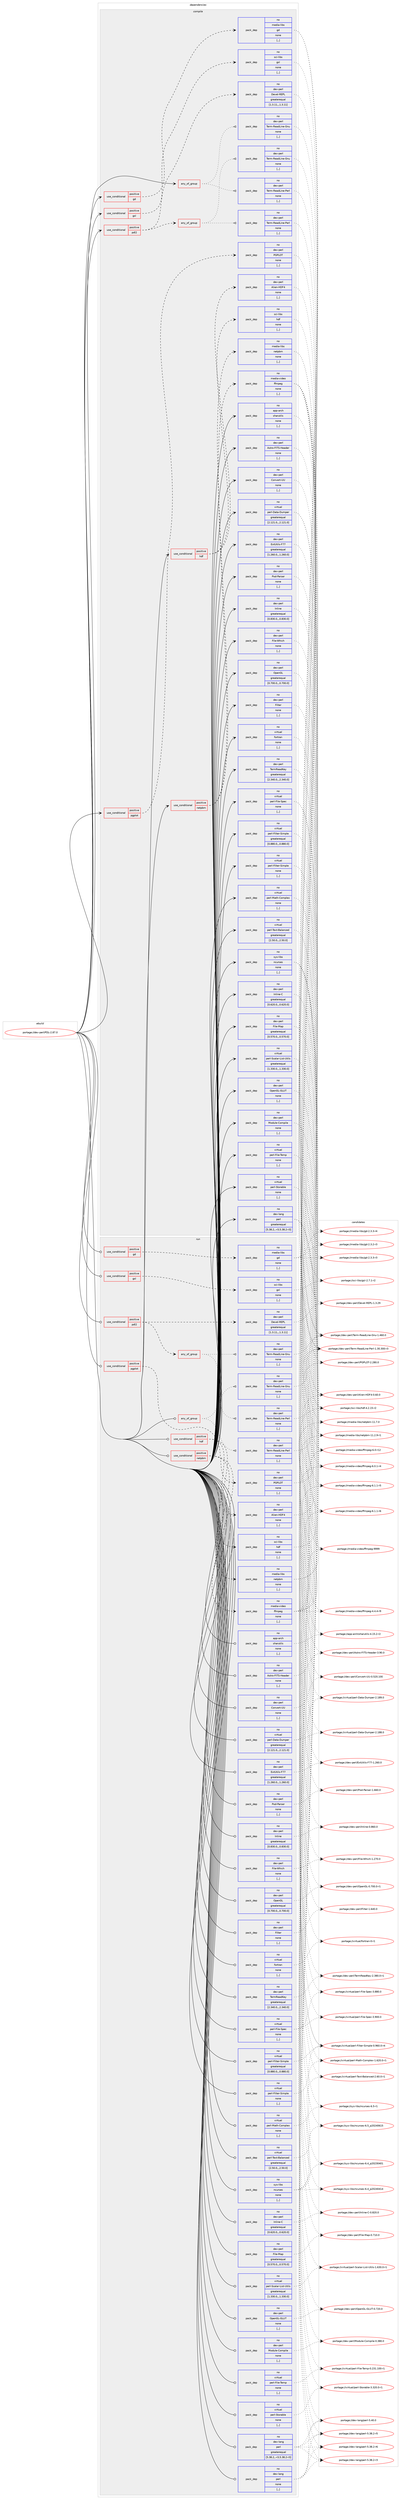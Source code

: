 digraph prolog {

# *************
# Graph options
# *************

newrank=true;
concentrate=true;
compound=true;
graph [rankdir=LR,fontname=Helvetica,fontsize=10,ranksep=1.5];#, ranksep=2.5, nodesep=0.2];
edge  [arrowhead=vee];
node  [fontname=Helvetica,fontsize=10];

# **********
# The ebuild
# **********

subgraph cluster_leftcol {
color=gray;
rank=same;
label=<<i>ebuild</i>>;
id [label="portage://dev-perl/PDL-2.87.0", color=red, width=4, href="../dev-perl/PDL-2.87.0.svg"];
}

# ****************
# The dependencies
# ****************

subgraph cluster_midcol {
color=gray;
label=<<i>dependencies</i>>;
subgraph cluster_compile {
fillcolor="#eeeeee";
style=filled;
label=<<i>compile</i>>;
subgraph any1041 {
dependency131375 [label=<<TABLE BORDER="0" CELLBORDER="1" CELLSPACING="0" CELLPADDING="4"><TR><TD CELLPADDING="10">any_of_group</TD></TR></TABLE>>, shape=none, color=red];subgraph pack101116 {
dependency131376 [label=<<TABLE BORDER="0" CELLBORDER="1" CELLSPACING="0" CELLPADDING="4" WIDTH="220"><TR><TD ROWSPAN="6" CELLPADDING="30">pack_dep</TD></TR><TR><TD WIDTH="110">no</TD></TR><TR><TD>dev-perl</TD></TR><TR><TD>Term-ReadLine-Perl</TD></TR><TR><TD>none</TD></TR><TR><TD>[,,]</TD></TR></TABLE>>, shape=none, color=blue];
}
dependency131375:e -> dependency131376:w [weight=20,style="dotted",arrowhead="oinv"];
subgraph pack101117 {
dependency131377 [label=<<TABLE BORDER="0" CELLBORDER="1" CELLSPACING="0" CELLPADDING="4" WIDTH="220"><TR><TD ROWSPAN="6" CELLPADDING="30">pack_dep</TD></TR><TR><TD WIDTH="110">no</TD></TR><TR><TD>dev-perl</TD></TR><TR><TD>Term-ReadLine-Gnu</TD></TR><TR><TD>none</TD></TR><TR><TD>[,,]</TD></TR></TABLE>>, shape=none, color=blue];
}
dependency131375:e -> dependency131377:w [weight=20,style="dotted",arrowhead="oinv"];
}
id:e -> dependency131375:w [weight=20,style="solid",arrowhead="vee"];
subgraph cond29078 {
dependency131378 [label=<<TABLE BORDER="0" CELLBORDER="1" CELLSPACING="0" CELLPADDING="4"><TR><TD ROWSPAN="3" CELLPADDING="10">use_conditional</TD></TR><TR><TD>positive</TD></TR><TR><TD>gd</TD></TR></TABLE>>, shape=none, color=red];
subgraph pack101118 {
dependency131379 [label=<<TABLE BORDER="0" CELLBORDER="1" CELLSPACING="0" CELLPADDING="4" WIDTH="220"><TR><TD ROWSPAN="6" CELLPADDING="30">pack_dep</TD></TR><TR><TD WIDTH="110">no</TD></TR><TR><TD>media-libs</TD></TR><TR><TD>gd</TD></TR><TR><TD>none</TD></TR><TR><TD>[,,]</TD></TR></TABLE>>, shape=none, color=blue];
}
dependency131378:e -> dependency131379:w [weight=20,style="dashed",arrowhead="vee"];
}
id:e -> dependency131378:w [weight=20,style="solid",arrowhead="vee"];
subgraph cond29079 {
dependency131380 [label=<<TABLE BORDER="0" CELLBORDER="1" CELLSPACING="0" CELLPADDING="4"><TR><TD ROWSPAN="3" CELLPADDING="10">use_conditional</TD></TR><TR><TD>positive</TD></TR><TR><TD>gsl</TD></TR></TABLE>>, shape=none, color=red];
subgraph pack101119 {
dependency131381 [label=<<TABLE BORDER="0" CELLBORDER="1" CELLSPACING="0" CELLPADDING="4" WIDTH="220"><TR><TD ROWSPAN="6" CELLPADDING="30">pack_dep</TD></TR><TR><TD WIDTH="110">no</TD></TR><TR><TD>sci-libs</TD></TR><TR><TD>gsl</TD></TR><TR><TD>none</TD></TR><TR><TD>[,,]</TD></TR></TABLE>>, shape=none, color=blue];
}
dependency131380:e -> dependency131381:w [weight=20,style="dashed",arrowhead="vee"];
}
id:e -> dependency131380:w [weight=20,style="solid",arrowhead="vee"];
subgraph cond29080 {
dependency131382 [label=<<TABLE BORDER="0" CELLBORDER="1" CELLSPACING="0" CELLPADDING="4"><TR><TD ROWSPAN="3" CELLPADDING="10">use_conditional</TD></TR><TR><TD>positive</TD></TR><TR><TD>hdf</TD></TR></TABLE>>, shape=none, color=red];
subgraph pack101120 {
dependency131383 [label=<<TABLE BORDER="0" CELLBORDER="1" CELLSPACING="0" CELLPADDING="4" WIDTH="220"><TR><TD ROWSPAN="6" CELLPADDING="30">pack_dep</TD></TR><TR><TD WIDTH="110">no</TD></TR><TR><TD>sci-libs</TD></TR><TR><TD>hdf</TD></TR><TR><TD>none</TD></TR><TR><TD>[,,]</TD></TR></TABLE>>, shape=none, color=blue];
}
dependency131382:e -> dependency131383:w [weight=20,style="dashed",arrowhead="vee"];
subgraph pack101121 {
dependency131384 [label=<<TABLE BORDER="0" CELLBORDER="1" CELLSPACING="0" CELLPADDING="4" WIDTH="220"><TR><TD ROWSPAN="6" CELLPADDING="30">pack_dep</TD></TR><TR><TD WIDTH="110">no</TD></TR><TR><TD>dev-perl</TD></TR><TR><TD>Alien-HDF4</TD></TR><TR><TD>none</TD></TR><TR><TD>[,,]</TD></TR></TABLE>>, shape=none, color=blue];
}
dependency131382:e -> dependency131384:w [weight=20,style="dashed",arrowhead="vee"];
}
id:e -> dependency131382:w [weight=20,style="solid",arrowhead="vee"];
subgraph cond29081 {
dependency131385 [label=<<TABLE BORDER="0" CELLBORDER="1" CELLSPACING="0" CELLPADDING="4"><TR><TD ROWSPAN="3" CELLPADDING="10">use_conditional</TD></TR><TR><TD>positive</TD></TR><TR><TD>netpbm</TD></TR></TABLE>>, shape=none, color=red];
subgraph pack101122 {
dependency131386 [label=<<TABLE BORDER="0" CELLBORDER="1" CELLSPACING="0" CELLPADDING="4" WIDTH="220"><TR><TD ROWSPAN="6" CELLPADDING="30">pack_dep</TD></TR><TR><TD WIDTH="110">no</TD></TR><TR><TD>media-libs</TD></TR><TR><TD>netpbm</TD></TR><TR><TD>none</TD></TR><TR><TD>[,,]</TD></TR></TABLE>>, shape=none, color=blue];
}
dependency131385:e -> dependency131386:w [weight=20,style="dashed",arrowhead="vee"];
subgraph pack101123 {
dependency131387 [label=<<TABLE BORDER="0" CELLBORDER="1" CELLSPACING="0" CELLPADDING="4" WIDTH="220"><TR><TD ROWSPAN="6" CELLPADDING="30">pack_dep</TD></TR><TR><TD WIDTH="110">no</TD></TR><TR><TD>media-video</TD></TR><TR><TD>ffmpeg</TD></TR><TR><TD>none</TD></TR><TR><TD>[,,]</TD></TR></TABLE>>, shape=none, color=blue];
}
dependency131385:e -> dependency131387:w [weight=20,style="dashed",arrowhead="vee"];
}
id:e -> dependency131385:w [weight=20,style="solid",arrowhead="vee"];
subgraph cond29082 {
dependency131388 [label=<<TABLE BORDER="0" CELLBORDER="1" CELLSPACING="0" CELLPADDING="4"><TR><TD ROWSPAN="3" CELLPADDING="10">use_conditional</TD></TR><TR><TD>positive</TD></TR><TR><TD>pdl2</TD></TR></TABLE>>, shape=none, color=red];
subgraph pack101124 {
dependency131389 [label=<<TABLE BORDER="0" CELLBORDER="1" CELLSPACING="0" CELLPADDING="4" WIDTH="220"><TR><TD ROWSPAN="6" CELLPADDING="30">pack_dep</TD></TR><TR><TD WIDTH="110">no</TD></TR><TR><TD>dev-perl</TD></TR><TR><TD>Devel-REPL</TD></TR><TR><TD>greaterequal</TD></TR><TR><TD>[1.3.11,,,1.3.11]</TD></TR></TABLE>>, shape=none, color=blue];
}
dependency131388:e -> dependency131389:w [weight=20,style="dashed",arrowhead="vee"];
subgraph any1042 {
dependency131390 [label=<<TABLE BORDER="0" CELLBORDER="1" CELLSPACING="0" CELLPADDING="4"><TR><TD CELLPADDING="10">any_of_group</TD></TR></TABLE>>, shape=none, color=red];subgraph pack101125 {
dependency131391 [label=<<TABLE BORDER="0" CELLBORDER="1" CELLSPACING="0" CELLPADDING="4" WIDTH="220"><TR><TD ROWSPAN="6" CELLPADDING="30">pack_dep</TD></TR><TR><TD WIDTH="110">no</TD></TR><TR><TD>dev-perl</TD></TR><TR><TD>Term-ReadLine-Perl</TD></TR><TR><TD>none</TD></TR><TR><TD>[,,]</TD></TR></TABLE>>, shape=none, color=blue];
}
dependency131390:e -> dependency131391:w [weight=20,style="dotted",arrowhead="oinv"];
subgraph pack101126 {
dependency131392 [label=<<TABLE BORDER="0" CELLBORDER="1" CELLSPACING="0" CELLPADDING="4" WIDTH="220"><TR><TD ROWSPAN="6" CELLPADDING="30">pack_dep</TD></TR><TR><TD WIDTH="110">no</TD></TR><TR><TD>dev-perl</TD></TR><TR><TD>Term-ReadLine-Gnu</TD></TR><TR><TD>none</TD></TR><TR><TD>[,,]</TD></TR></TABLE>>, shape=none, color=blue];
}
dependency131390:e -> dependency131392:w [weight=20,style="dotted",arrowhead="oinv"];
}
dependency131388:e -> dependency131390:w [weight=20,style="dashed",arrowhead="vee"];
}
id:e -> dependency131388:w [weight=20,style="solid",arrowhead="vee"];
subgraph cond29083 {
dependency131393 [label=<<TABLE BORDER="0" CELLBORDER="1" CELLSPACING="0" CELLPADDING="4"><TR><TD ROWSPAN="3" CELLPADDING="10">use_conditional</TD></TR><TR><TD>positive</TD></TR><TR><TD>pgplot</TD></TR></TABLE>>, shape=none, color=red];
subgraph pack101127 {
dependency131394 [label=<<TABLE BORDER="0" CELLBORDER="1" CELLSPACING="0" CELLPADDING="4" WIDTH="220"><TR><TD ROWSPAN="6" CELLPADDING="30">pack_dep</TD></TR><TR><TD WIDTH="110">no</TD></TR><TR><TD>dev-perl</TD></TR><TR><TD>PGPLOT</TD></TR><TR><TD>none</TD></TR><TR><TD>[,,]</TD></TR></TABLE>>, shape=none, color=blue];
}
dependency131393:e -> dependency131394:w [weight=20,style="dashed",arrowhead="vee"];
}
id:e -> dependency131393:w [weight=20,style="solid",arrowhead="vee"];
subgraph pack101128 {
dependency131395 [label=<<TABLE BORDER="0" CELLBORDER="1" CELLSPACING="0" CELLPADDING="4" WIDTH="220"><TR><TD ROWSPAN="6" CELLPADDING="30">pack_dep</TD></TR><TR><TD WIDTH="110">no</TD></TR><TR><TD>app-arch</TD></TR><TR><TD>sharutils</TD></TR><TR><TD>none</TD></TR><TR><TD>[,,]</TD></TR></TABLE>>, shape=none, color=blue];
}
id:e -> dependency131395:w [weight=20,style="solid",arrowhead="vee"];
subgraph pack101129 {
dependency131396 [label=<<TABLE BORDER="0" CELLBORDER="1" CELLSPACING="0" CELLPADDING="4" WIDTH="220"><TR><TD ROWSPAN="6" CELLPADDING="30">pack_dep</TD></TR><TR><TD WIDTH="110">no</TD></TR><TR><TD>dev-lang</TD></TR><TR><TD>perl</TD></TR><TR><TD>greaterequal</TD></TR><TR><TD>[5.38.2,,-r3,5.38.2-r3]</TD></TR></TABLE>>, shape=none, color=blue];
}
id:e -> dependency131396:w [weight=20,style="solid",arrowhead="vee"];
subgraph pack101130 {
dependency131397 [label=<<TABLE BORDER="0" CELLBORDER="1" CELLSPACING="0" CELLPADDING="4" WIDTH="220"><TR><TD ROWSPAN="6" CELLPADDING="30">pack_dep</TD></TR><TR><TD WIDTH="110">no</TD></TR><TR><TD>dev-perl</TD></TR><TR><TD>Astro-FITS-Header</TD></TR><TR><TD>none</TD></TR><TR><TD>[,,]</TD></TR></TABLE>>, shape=none, color=blue];
}
id:e -> dependency131397:w [weight=20,style="solid",arrowhead="vee"];
subgraph pack101131 {
dependency131398 [label=<<TABLE BORDER="0" CELLBORDER="1" CELLSPACING="0" CELLPADDING="4" WIDTH="220"><TR><TD ROWSPAN="6" CELLPADDING="30">pack_dep</TD></TR><TR><TD WIDTH="110">no</TD></TR><TR><TD>dev-perl</TD></TR><TR><TD>Convert-UU</TD></TR><TR><TD>none</TD></TR><TR><TD>[,,]</TD></TR></TABLE>>, shape=none, color=blue];
}
id:e -> dependency131398:w [weight=20,style="solid",arrowhead="vee"];
subgraph pack101132 {
dependency131399 [label=<<TABLE BORDER="0" CELLBORDER="1" CELLSPACING="0" CELLPADDING="4" WIDTH="220"><TR><TD ROWSPAN="6" CELLPADDING="30">pack_dep</TD></TR><TR><TD WIDTH="110">no</TD></TR><TR><TD>dev-perl</TD></TR><TR><TD>ExtUtils-F77</TD></TR><TR><TD>greaterequal</TD></TR><TR><TD>[1.260.0,,,1.260.0]</TD></TR></TABLE>>, shape=none, color=blue];
}
id:e -> dependency131399:w [weight=20,style="solid",arrowhead="vee"];
subgraph pack101133 {
dependency131400 [label=<<TABLE BORDER="0" CELLBORDER="1" CELLSPACING="0" CELLPADDING="4" WIDTH="220"><TR><TD ROWSPAN="6" CELLPADDING="30">pack_dep</TD></TR><TR><TD WIDTH="110">no</TD></TR><TR><TD>dev-perl</TD></TR><TR><TD>File-Map</TD></TR><TR><TD>greaterequal</TD></TR><TR><TD>[0.570.0,,,0.570.0]</TD></TR></TABLE>>, shape=none, color=blue];
}
id:e -> dependency131400:w [weight=20,style="solid",arrowhead="vee"];
subgraph pack101134 {
dependency131401 [label=<<TABLE BORDER="0" CELLBORDER="1" CELLSPACING="0" CELLPADDING="4" WIDTH="220"><TR><TD ROWSPAN="6" CELLPADDING="30">pack_dep</TD></TR><TR><TD WIDTH="110">no</TD></TR><TR><TD>dev-perl</TD></TR><TR><TD>File-Which</TD></TR><TR><TD>none</TD></TR><TR><TD>[,,]</TD></TR></TABLE>>, shape=none, color=blue];
}
id:e -> dependency131401:w [weight=20,style="solid",arrowhead="vee"];
subgraph pack101135 {
dependency131402 [label=<<TABLE BORDER="0" CELLBORDER="1" CELLSPACING="0" CELLPADDING="4" WIDTH="220"><TR><TD ROWSPAN="6" CELLPADDING="30">pack_dep</TD></TR><TR><TD WIDTH="110">no</TD></TR><TR><TD>dev-perl</TD></TR><TR><TD>Filter</TD></TR><TR><TD>none</TD></TR><TR><TD>[,,]</TD></TR></TABLE>>, shape=none, color=blue];
}
id:e -> dependency131402:w [weight=20,style="solid",arrowhead="vee"];
subgraph pack101136 {
dependency131403 [label=<<TABLE BORDER="0" CELLBORDER="1" CELLSPACING="0" CELLPADDING="4" WIDTH="220"><TR><TD ROWSPAN="6" CELLPADDING="30">pack_dep</TD></TR><TR><TD WIDTH="110">no</TD></TR><TR><TD>dev-perl</TD></TR><TR><TD>Inline</TD></TR><TR><TD>greaterequal</TD></TR><TR><TD>[0.830.0,,,0.830.0]</TD></TR></TABLE>>, shape=none, color=blue];
}
id:e -> dependency131403:w [weight=20,style="solid",arrowhead="vee"];
subgraph pack101137 {
dependency131404 [label=<<TABLE BORDER="0" CELLBORDER="1" CELLSPACING="0" CELLPADDING="4" WIDTH="220"><TR><TD ROWSPAN="6" CELLPADDING="30">pack_dep</TD></TR><TR><TD WIDTH="110">no</TD></TR><TR><TD>dev-perl</TD></TR><TR><TD>Inline-C</TD></TR><TR><TD>greaterequal</TD></TR><TR><TD>[0.620.0,,,0.620.0]</TD></TR></TABLE>>, shape=none, color=blue];
}
id:e -> dependency131404:w [weight=20,style="solid",arrowhead="vee"];
subgraph pack101138 {
dependency131405 [label=<<TABLE BORDER="0" CELLBORDER="1" CELLSPACING="0" CELLPADDING="4" WIDTH="220"><TR><TD ROWSPAN="6" CELLPADDING="30">pack_dep</TD></TR><TR><TD WIDTH="110">no</TD></TR><TR><TD>dev-perl</TD></TR><TR><TD>Module-Compile</TD></TR><TR><TD>none</TD></TR><TR><TD>[,,]</TD></TR></TABLE>>, shape=none, color=blue];
}
id:e -> dependency131405:w [weight=20,style="solid",arrowhead="vee"];
subgraph pack101139 {
dependency131406 [label=<<TABLE BORDER="0" CELLBORDER="1" CELLSPACING="0" CELLPADDING="4" WIDTH="220"><TR><TD ROWSPAN="6" CELLPADDING="30">pack_dep</TD></TR><TR><TD WIDTH="110">no</TD></TR><TR><TD>dev-perl</TD></TR><TR><TD>OpenGL</TD></TR><TR><TD>greaterequal</TD></TR><TR><TD>[0.700.0,,,0.700.0]</TD></TR></TABLE>>, shape=none, color=blue];
}
id:e -> dependency131406:w [weight=20,style="solid",arrowhead="vee"];
subgraph pack101140 {
dependency131407 [label=<<TABLE BORDER="0" CELLBORDER="1" CELLSPACING="0" CELLPADDING="4" WIDTH="220"><TR><TD ROWSPAN="6" CELLPADDING="30">pack_dep</TD></TR><TR><TD WIDTH="110">no</TD></TR><TR><TD>dev-perl</TD></TR><TR><TD>OpenGL-GLUT</TD></TR><TR><TD>none</TD></TR><TR><TD>[,,]</TD></TR></TABLE>>, shape=none, color=blue];
}
id:e -> dependency131407:w [weight=20,style="solid",arrowhead="vee"];
subgraph pack101141 {
dependency131408 [label=<<TABLE BORDER="0" CELLBORDER="1" CELLSPACING="0" CELLPADDING="4" WIDTH="220"><TR><TD ROWSPAN="6" CELLPADDING="30">pack_dep</TD></TR><TR><TD WIDTH="110">no</TD></TR><TR><TD>dev-perl</TD></TR><TR><TD>Pod-Parser</TD></TR><TR><TD>none</TD></TR><TR><TD>[,,]</TD></TR></TABLE>>, shape=none, color=blue];
}
id:e -> dependency131408:w [weight=20,style="solid",arrowhead="vee"];
subgraph pack101142 {
dependency131409 [label=<<TABLE BORDER="0" CELLBORDER="1" CELLSPACING="0" CELLPADDING="4" WIDTH="220"><TR><TD ROWSPAN="6" CELLPADDING="30">pack_dep</TD></TR><TR><TD WIDTH="110">no</TD></TR><TR><TD>dev-perl</TD></TR><TR><TD>TermReadKey</TD></TR><TR><TD>greaterequal</TD></TR><TR><TD>[2.340.0,,,2.340.0]</TD></TR></TABLE>>, shape=none, color=blue];
}
id:e -> dependency131409:w [weight=20,style="solid",arrowhead="vee"];
subgraph pack101143 {
dependency131410 [label=<<TABLE BORDER="0" CELLBORDER="1" CELLSPACING="0" CELLPADDING="4" WIDTH="220"><TR><TD ROWSPAN="6" CELLPADDING="30">pack_dep</TD></TR><TR><TD WIDTH="110">no</TD></TR><TR><TD>sys-libs</TD></TR><TR><TD>ncurses</TD></TR><TR><TD>none</TD></TR><TR><TD>[,,]</TD></TR></TABLE>>, shape=none, color=blue];
}
id:e -> dependency131410:w [weight=20,style="solid",arrowhead="vee"];
subgraph pack101144 {
dependency131411 [label=<<TABLE BORDER="0" CELLBORDER="1" CELLSPACING="0" CELLPADDING="4" WIDTH="220"><TR><TD ROWSPAN="6" CELLPADDING="30">pack_dep</TD></TR><TR><TD WIDTH="110">no</TD></TR><TR><TD>virtual</TD></TR><TR><TD>fortran</TD></TR><TR><TD>none</TD></TR><TR><TD>[,,]</TD></TR></TABLE>>, shape=none, color=blue];
}
id:e -> dependency131411:w [weight=20,style="solid",arrowhead="vee"];
subgraph pack101145 {
dependency131412 [label=<<TABLE BORDER="0" CELLBORDER="1" CELLSPACING="0" CELLPADDING="4" WIDTH="220"><TR><TD ROWSPAN="6" CELLPADDING="30">pack_dep</TD></TR><TR><TD WIDTH="110">no</TD></TR><TR><TD>virtual</TD></TR><TR><TD>perl-Data-Dumper</TD></TR><TR><TD>greaterequal</TD></TR><TR><TD>[2.121.0,,,2.121.0]</TD></TR></TABLE>>, shape=none, color=blue];
}
id:e -> dependency131412:w [weight=20,style="solid",arrowhead="vee"];
subgraph pack101146 {
dependency131413 [label=<<TABLE BORDER="0" CELLBORDER="1" CELLSPACING="0" CELLPADDING="4" WIDTH="220"><TR><TD ROWSPAN="6" CELLPADDING="30">pack_dep</TD></TR><TR><TD WIDTH="110">no</TD></TR><TR><TD>virtual</TD></TR><TR><TD>perl-File-Spec</TD></TR><TR><TD>none</TD></TR><TR><TD>[,,]</TD></TR></TABLE>>, shape=none, color=blue];
}
id:e -> dependency131413:w [weight=20,style="solid",arrowhead="vee"];
subgraph pack101147 {
dependency131414 [label=<<TABLE BORDER="0" CELLBORDER="1" CELLSPACING="0" CELLPADDING="4" WIDTH="220"><TR><TD ROWSPAN="6" CELLPADDING="30">pack_dep</TD></TR><TR><TD WIDTH="110">no</TD></TR><TR><TD>virtual</TD></TR><TR><TD>perl-File-Temp</TD></TR><TR><TD>none</TD></TR><TR><TD>[,,]</TD></TR></TABLE>>, shape=none, color=blue];
}
id:e -> dependency131414:w [weight=20,style="solid",arrowhead="vee"];
subgraph pack101148 {
dependency131415 [label=<<TABLE BORDER="0" CELLBORDER="1" CELLSPACING="0" CELLPADDING="4" WIDTH="220"><TR><TD ROWSPAN="6" CELLPADDING="30">pack_dep</TD></TR><TR><TD WIDTH="110">no</TD></TR><TR><TD>virtual</TD></TR><TR><TD>perl-Filter-Simple</TD></TR><TR><TD>greaterequal</TD></TR><TR><TD>[0.880.0,,,0.880.0]</TD></TR></TABLE>>, shape=none, color=blue];
}
id:e -> dependency131415:w [weight=20,style="solid",arrowhead="vee"];
subgraph pack101149 {
dependency131416 [label=<<TABLE BORDER="0" CELLBORDER="1" CELLSPACING="0" CELLPADDING="4" WIDTH="220"><TR><TD ROWSPAN="6" CELLPADDING="30">pack_dep</TD></TR><TR><TD WIDTH="110">no</TD></TR><TR><TD>virtual</TD></TR><TR><TD>perl-Filter-Simple</TD></TR><TR><TD>none</TD></TR><TR><TD>[,,]</TD></TR></TABLE>>, shape=none, color=blue];
}
id:e -> dependency131416:w [weight=20,style="solid",arrowhead="vee"];
subgraph pack101150 {
dependency131417 [label=<<TABLE BORDER="0" CELLBORDER="1" CELLSPACING="0" CELLPADDING="4" WIDTH="220"><TR><TD ROWSPAN="6" CELLPADDING="30">pack_dep</TD></TR><TR><TD WIDTH="110">no</TD></TR><TR><TD>virtual</TD></TR><TR><TD>perl-Math-Complex</TD></TR><TR><TD>none</TD></TR><TR><TD>[,,]</TD></TR></TABLE>>, shape=none, color=blue];
}
id:e -> dependency131417:w [weight=20,style="solid",arrowhead="vee"];
subgraph pack101151 {
dependency131418 [label=<<TABLE BORDER="0" CELLBORDER="1" CELLSPACING="0" CELLPADDING="4" WIDTH="220"><TR><TD ROWSPAN="6" CELLPADDING="30">pack_dep</TD></TR><TR><TD WIDTH="110">no</TD></TR><TR><TD>virtual</TD></TR><TR><TD>perl-Scalar-List-Utils</TD></TR><TR><TD>greaterequal</TD></TR><TR><TD>[1.330.0,,,1.330.0]</TD></TR></TABLE>>, shape=none, color=blue];
}
id:e -> dependency131418:w [weight=20,style="solid",arrowhead="vee"];
subgraph pack101152 {
dependency131419 [label=<<TABLE BORDER="0" CELLBORDER="1" CELLSPACING="0" CELLPADDING="4" WIDTH="220"><TR><TD ROWSPAN="6" CELLPADDING="30">pack_dep</TD></TR><TR><TD WIDTH="110">no</TD></TR><TR><TD>virtual</TD></TR><TR><TD>perl-Storable</TD></TR><TR><TD>none</TD></TR><TR><TD>[,,]</TD></TR></TABLE>>, shape=none, color=blue];
}
id:e -> dependency131419:w [weight=20,style="solid",arrowhead="vee"];
subgraph pack101153 {
dependency131420 [label=<<TABLE BORDER="0" CELLBORDER="1" CELLSPACING="0" CELLPADDING="4" WIDTH="220"><TR><TD ROWSPAN="6" CELLPADDING="30">pack_dep</TD></TR><TR><TD WIDTH="110">no</TD></TR><TR><TD>virtual</TD></TR><TR><TD>perl-Text-Balanced</TD></TR><TR><TD>greaterequal</TD></TR><TR><TD>[2.50.0,,,2.50.0]</TD></TR></TABLE>>, shape=none, color=blue];
}
id:e -> dependency131420:w [weight=20,style="solid",arrowhead="vee"];
}
subgraph cluster_compileandrun {
fillcolor="#eeeeee";
style=filled;
label=<<i>compile and run</i>>;
}
subgraph cluster_run {
fillcolor="#eeeeee";
style=filled;
label=<<i>run</i>>;
subgraph any1043 {
dependency131421 [label=<<TABLE BORDER="0" CELLBORDER="1" CELLSPACING="0" CELLPADDING="4"><TR><TD CELLPADDING="10">any_of_group</TD></TR></TABLE>>, shape=none, color=red];subgraph pack101154 {
dependency131422 [label=<<TABLE BORDER="0" CELLBORDER="1" CELLSPACING="0" CELLPADDING="4" WIDTH="220"><TR><TD ROWSPAN="6" CELLPADDING="30">pack_dep</TD></TR><TR><TD WIDTH="110">no</TD></TR><TR><TD>dev-perl</TD></TR><TR><TD>Term-ReadLine-Perl</TD></TR><TR><TD>none</TD></TR><TR><TD>[,,]</TD></TR></TABLE>>, shape=none, color=blue];
}
dependency131421:e -> dependency131422:w [weight=20,style="dotted",arrowhead="oinv"];
subgraph pack101155 {
dependency131423 [label=<<TABLE BORDER="0" CELLBORDER="1" CELLSPACING="0" CELLPADDING="4" WIDTH="220"><TR><TD ROWSPAN="6" CELLPADDING="30">pack_dep</TD></TR><TR><TD WIDTH="110">no</TD></TR><TR><TD>dev-perl</TD></TR><TR><TD>Term-ReadLine-Gnu</TD></TR><TR><TD>none</TD></TR><TR><TD>[,,]</TD></TR></TABLE>>, shape=none, color=blue];
}
dependency131421:e -> dependency131423:w [weight=20,style="dotted",arrowhead="oinv"];
}
id:e -> dependency131421:w [weight=20,style="solid",arrowhead="odot"];
subgraph cond29084 {
dependency131424 [label=<<TABLE BORDER="0" CELLBORDER="1" CELLSPACING="0" CELLPADDING="4"><TR><TD ROWSPAN="3" CELLPADDING="10">use_conditional</TD></TR><TR><TD>positive</TD></TR><TR><TD>gd</TD></TR></TABLE>>, shape=none, color=red];
subgraph pack101156 {
dependency131425 [label=<<TABLE BORDER="0" CELLBORDER="1" CELLSPACING="0" CELLPADDING="4" WIDTH="220"><TR><TD ROWSPAN="6" CELLPADDING="30">pack_dep</TD></TR><TR><TD WIDTH="110">no</TD></TR><TR><TD>media-libs</TD></TR><TR><TD>gd</TD></TR><TR><TD>none</TD></TR><TR><TD>[,,]</TD></TR></TABLE>>, shape=none, color=blue];
}
dependency131424:e -> dependency131425:w [weight=20,style="dashed",arrowhead="vee"];
}
id:e -> dependency131424:w [weight=20,style="solid",arrowhead="odot"];
subgraph cond29085 {
dependency131426 [label=<<TABLE BORDER="0" CELLBORDER="1" CELLSPACING="0" CELLPADDING="4"><TR><TD ROWSPAN="3" CELLPADDING="10">use_conditional</TD></TR><TR><TD>positive</TD></TR><TR><TD>gsl</TD></TR></TABLE>>, shape=none, color=red];
subgraph pack101157 {
dependency131427 [label=<<TABLE BORDER="0" CELLBORDER="1" CELLSPACING="0" CELLPADDING="4" WIDTH="220"><TR><TD ROWSPAN="6" CELLPADDING="30">pack_dep</TD></TR><TR><TD WIDTH="110">no</TD></TR><TR><TD>sci-libs</TD></TR><TR><TD>gsl</TD></TR><TR><TD>none</TD></TR><TR><TD>[,,]</TD></TR></TABLE>>, shape=none, color=blue];
}
dependency131426:e -> dependency131427:w [weight=20,style="dashed",arrowhead="vee"];
}
id:e -> dependency131426:w [weight=20,style="solid",arrowhead="odot"];
subgraph cond29086 {
dependency131428 [label=<<TABLE BORDER="0" CELLBORDER="1" CELLSPACING="0" CELLPADDING="4"><TR><TD ROWSPAN="3" CELLPADDING="10">use_conditional</TD></TR><TR><TD>positive</TD></TR><TR><TD>hdf</TD></TR></TABLE>>, shape=none, color=red];
subgraph pack101158 {
dependency131429 [label=<<TABLE BORDER="0" CELLBORDER="1" CELLSPACING="0" CELLPADDING="4" WIDTH="220"><TR><TD ROWSPAN="6" CELLPADDING="30">pack_dep</TD></TR><TR><TD WIDTH="110">no</TD></TR><TR><TD>sci-libs</TD></TR><TR><TD>hdf</TD></TR><TR><TD>none</TD></TR><TR><TD>[,,]</TD></TR></TABLE>>, shape=none, color=blue];
}
dependency131428:e -> dependency131429:w [weight=20,style="dashed",arrowhead="vee"];
subgraph pack101159 {
dependency131430 [label=<<TABLE BORDER="0" CELLBORDER="1" CELLSPACING="0" CELLPADDING="4" WIDTH="220"><TR><TD ROWSPAN="6" CELLPADDING="30">pack_dep</TD></TR><TR><TD WIDTH="110">no</TD></TR><TR><TD>dev-perl</TD></TR><TR><TD>Alien-HDF4</TD></TR><TR><TD>none</TD></TR><TR><TD>[,,]</TD></TR></TABLE>>, shape=none, color=blue];
}
dependency131428:e -> dependency131430:w [weight=20,style="dashed",arrowhead="vee"];
}
id:e -> dependency131428:w [weight=20,style="solid",arrowhead="odot"];
subgraph cond29087 {
dependency131431 [label=<<TABLE BORDER="0" CELLBORDER="1" CELLSPACING="0" CELLPADDING="4"><TR><TD ROWSPAN="3" CELLPADDING="10">use_conditional</TD></TR><TR><TD>positive</TD></TR><TR><TD>netpbm</TD></TR></TABLE>>, shape=none, color=red];
subgraph pack101160 {
dependency131432 [label=<<TABLE BORDER="0" CELLBORDER="1" CELLSPACING="0" CELLPADDING="4" WIDTH="220"><TR><TD ROWSPAN="6" CELLPADDING="30">pack_dep</TD></TR><TR><TD WIDTH="110">no</TD></TR><TR><TD>media-libs</TD></TR><TR><TD>netpbm</TD></TR><TR><TD>none</TD></TR><TR><TD>[,,]</TD></TR></TABLE>>, shape=none, color=blue];
}
dependency131431:e -> dependency131432:w [weight=20,style="dashed",arrowhead="vee"];
subgraph pack101161 {
dependency131433 [label=<<TABLE BORDER="0" CELLBORDER="1" CELLSPACING="0" CELLPADDING="4" WIDTH="220"><TR><TD ROWSPAN="6" CELLPADDING="30">pack_dep</TD></TR><TR><TD WIDTH="110">no</TD></TR><TR><TD>media-video</TD></TR><TR><TD>ffmpeg</TD></TR><TR><TD>none</TD></TR><TR><TD>[,,]</TD></TR></TABLE>>, shape=none, color=blue];
}
dependency131431:e -> dependency131433:w [weight=20,style="dashed",arrowhead="vee"];
}
id:e -> dependency131431:w [weight=20,style="solid",arrowhead="odot"];
subgraph cond29088 {
dependency131434 [label=<<TABLE BORDER="0" CELLBORDER="1" CELLSPACING="0" CELLPADDING="4"><TR><TD ROWSPAN="3" CELLPADDING="10">use_conditional</TD></TR><TR><TD>positive</TD></TR><TR><TD>pdl2</TD></TR></TABLE>>, shape=none, color=red];
subgraph pack101162 {
dependency131435 [label=<<TABLE BORDER="0" CELLBORDER="1" CELLSPACING="0" CELLPADDING="4" WIDTH="220"><TR><TD ROWSPAN="6" CELLPADDING="30">pack_dep</TD></TR><TR><TD WIDTH="110">no</TD></TR><TR><TD>dev-perl</TD></TR><TR><TD>Devel-REPL</TD></TR><TR><TD>greaterequal</TD></TR><TR><TD>[1.3.11,,,1.3.11]</TD></TR></TABLE>>, shape=none, color=blue];
}
dependency131434:e -> dependency131435:w [weight=20,style="dashed",arrowhead="vee"];
subgraph any1044 {
dependency131436 [label=<<TABLE BORDER="0" CELLBORDER="1" CELLSPACING="0" CELLPADDING="4"><TR><TD CELLPADDING="10">any_of_group</TD></TR></TABLE>>, shape=none, color=red];subgraph pack101163 {
dependency131437 [label=<<TABLE BORDER="0" CELLBORDER="1" CELLSPACING="0" CELLPADDING="4" WIDTH="220"><TR><TD ROWSPAN="6" CELLPADDING="30">pack_dep</TD></TR><TR><TD WIDTH="110">no</TD></TR><TR><TD>dev-perl</TD></TR><TR><TD>Term-ReadLine-Perl</TD></TR><TR><TD>none</TD></TR><TR><TD>[,,]</TD></TR></TABLE>>, shape=none, color=blue];
}
dependency131436:e -> dependency131437:w [weight=20,style="dotted",arrowhead="oinv"];
subgraph pack101164 {
dependency131438 [label=<<TABLE BORDER="0" CELLBORDER="1" CELLSPACING="0" CELLPADDING="4" WIDTH="220"><TR><TD ROWSPAN="6" CELLPADDING="30">pack_dep</TD></TR><TR><TD WIDTH="110">no</TD></TR><TR><TD>dev-perl</TD></TR><TR><TD>Term-ReadLine-Gnu</TD></TR><TR><TD>none</TD></TR><TR><TD>[,,]</TD></TR></TABLE>>, shape=none, color=blue];
}
dependency131436:e -> dependency131438:w [weight=20,style="dotted",arrowhead="oinv"];
}
dependency131434:e -> dependency131436:w [weight=20,style="dashed",arrowhead="vee"];
}
id:e -> dependency131434:w [weight=20,style="solid",arrowhead="odot"];
subgraph cond29089 {
dependency131439 [label=<<TABLE BORDER="0" CELLBORDER="1" CELLSPACING="0" CELLPADDING="4"><TR><TD ROWSPAN="3" CELLPADDING="10">use_conditional</TD></TR><TR><TD>positive</TD></TR><TR><TD>pgplot</TD></TR></TABLE>>, shape=none, color=red];
subgraph pack101165 {
dependency131440 [label=<<TABLE BORDER="0" CELLBORDER="1" CELLSPACING="0" CELLPADDING="4" WIDTH="220"><TR><TD ROWSPAN="6" CELLPADDING="30">pack_dep</TD></TR><TR><TD WIDTH="110">no</TD></TR><TR><TD>dev-perl</TD></TR><TR><TD>PGPLOT</TD></TR><TR><TD>none</TD></TR><TR><TD>[,,]</TD></TR></TABLE>>, shape=none, color=blue];
}
dependency131439:e -> dependency131440:w [weight=20,style="dashed",arrowhead="vee"];
}
id:e -> dependency131439:w [weight=20,style="solid",arrowhead="odot"];
subgraph pack101166 {
dependency131441 [label=<<TABLE BORDER="0" CELLBORDER="1" CELLSPACING="0" CELLPADDING="4" WIDTH="220"><TR><TD ROWSPAN="6" CELLPADDING="30">pack_dep</TD></TR><TR><TD WIDTH="110">no</TD></TR><TR><TD>app-arch</TD></TR><TR><TD>sharutils</TD></TR><TR><TD>none</TD></TR><TR><TD>[,,]</TD></TR></TABLE>>, shape=none, color=blue];
}
id:e -> dependency131441:w [weight=20,style="solid",arrowhead="odot"];
subgraph pack101167 {
dependency131442 [label=<<TABLE BORDER="0" CELLBORDER="1" CELLSPACING="0" CELLPADDING="4" WIDTH="220"><TR><TD ROWSPAN="6" CELLPADDING="30">pack_dep</TD></TR><TR><TD WIDTH="110">no</TD></TR><TR><TD>dev-lang</TD></TR><TR><TD>perl</TD></TR><TR><TD>greaterequal</TD></TR><TR><TD>[5.38.2,,-r3,5.38.2-r3]</TD></TR></TABLE>>, shape=none, color=blue];
}
id:e -> dependency131442:w [weight=20,style="solid",arrowhead="odot"];
subgraph pack101168 {
dependency131443 [label=<<TABLE BORDER="0" CELLBORDER="1" CELLSPACING="0" CELLPADDING="4" WIDTH="220"><TR><TD ROWSPAN="6" CELLPADDING="30">pack_dep</TD></TR><TR><TD WIDTH="110">no</TD></TR><TR><TD>dev-lang</TD></TR><TR><TD>perl</TD></TR><TR><TD>none</TD></TR><TR><TD>[,,]</TD></TR></TABLE>>, shape=none, color=blue];
}
id:e -> dependency131443:w [weight=20,style="solid",arrowhead="odot"];
subgraph pack101169 {
dependency131444 [label=<<TABLE BORDER="0" CELLBORDER="1" CELLSPACING="0" CELLPADDING="4" WIDTH="220"><TR><TD ROWSPAN="6" CELLPADDING="30">pack_dep</TD></TR><TR><TD WIDTH="110">no</TD></TR><TR><TD>dev-perl</TD></TR><TR><TD>Astro-FITS-Header</TD></TR><TR><TD>none</TD></TR><TR><TD>[,,]</TD></TR></TABLE>>, shape=none, color=blue];
}
id:e -> dependency131444:w [weight=20,style="solid",arrowhead="odot"];
subgraph pack101170 {
dependency131445 [label=<<TABLE BORDER="0" CELLBORDER="1" CELLSPACING="0" CELLPADDING="4" WIDTH="220"><TR><TD ROWSPAN="6" CELLPADDING="30">pack_dep</TD></TR><TR><TD WIDTH="110">no</TD></TR><TR><TD>dev-perl</TD></TR><TR><TD>Convert-UU</TD></TR><TR><TD>none</TD></TR><TR><TD>[,,]</TD></TR></TABLE>>, shape=none, color=blue];
}
id:e -> dependency131445:w [weight=20,style="solid",arrowhead="odot"];
subgraph pack101171 {
dependency131446 [label=<<TABLE BORDER="0" CELLBORDER="1" CELLSPACING="0" CELLPADDING="4" WIDTH="220"><TR><TD ROWSPAN="6" CELLPADDING="30">pack_dep</TD></TR><TR><TD WIDTH="110">no</TD></TR><TR><TD>dev-perl</TD></TR><TR><TD>ExtUtils-F77</TD></TR><TR><TD>greaterequal</TD></TR><TR><TD>[1.260.0,,,1.260.0]</TD></TR></TABLE>>, shape=none, color=blue];
}
id:e -> dependency131446:w [weight=20,style="solid",arrowhead="odot"];
subgraph pack101172 {
dependency131447 [label=<<TABLE BORDER="0" CELLBORDER="1" CELLSPACING="0" CELLPADDING="4" WIDTH="220"><TR><TD ROWSPAN="6" CELLPADDING="30">pack_dep</TD></TR><TR><TD WIDTH="110">no</TD></TR><TR><TD>dev-perl</TD></TR><TR><TD>File-Map</TD></TR><TR><TD>greaterequal</TD></TR><TR><TD>[0.570.0,,,0.570.0]</TD></TR></TABLE>>, shape=none, color=blue];
}
id:e -> dependency131447:w [weight=20,style="solid",arrowhead="odot"];
subgraph pack101173 {
dependency131448 [label=<<TABLE BORDER="0" CELLBORDER="1" CELLSPACING="0" CELLPADDING="4" WIDTH="220"><TR><TD ROWSPAN="6" CELLPADDING="30">pack_dep</TD></TR><TR><TD WIDTH="110">no</TD></TR><TR><TD>dev-perl</TD></TR><TR><TD>File-Which</TD></TR><TR><TD>none</TD></TR><TR><TD>[,,]</TD></TR></TABLE>>, shape=none, color=blue];
}
id:e -> dependency131448:w [weight=20,style="solid",arrowhead="odot"];
subgraph pack101174 {
dependency131449 [label=<<TABLE BORDER="0" CELLBORDER="1" CELLSPACING="0" CELLPADDING="4" WIDTH="220"><TR><TD ROWSPAN="6" CELLPADDING="30">pack_dep</TD></TR><TR><TD WIDTH="110">no</TD></TR><TR><TD>dev-perl</TD></TR><TR><TD>Filter</TD></TR><TR><TD>none</TD></TR><TR><TD>[,,]</TD></TR></TABLE>>, shape=none, color=blue];
}
id:e -> dependency131449:w [weight=20,style="solid",arrowhead="odot"];
subgraph pack101175 {
dependency131450 [label=<<TABLE BORDER="0" CELLBORDER="1" CELLSPACING="0" CELLPADDING="4" WIDTH="220"><TR><TD ROWSPAN="6" CELLPADDING="30">pack_dep</TD></TR><TR><TD WIDTH="110">no</TD></TR><TR><TD>dev-perl</TD></TR><TR><TD>Inline</TD></TR><TR><TD>greaterequal</TD></TR><TR><TD>[0.830.0,,,0.830.0]</TD></TR></TABLE>>, shape=none, color=blue];
}
id:e -> dependency131450:w [weight=20,style="solid",arrowhead="odot"];
subgraph pack101176 {
dependency131451 [label=<<TABLE BORDER="0" CELLBORDER="1" CELLSPACING="0" CELLPADDING="4" WIDTH="220"><TR><TD ROWSPAN="6" CELLPADDING="30">pack_dep</TD></TR><TR><TD WIDTH="110">no</TD></TR><TR><TD>dev-perl</TD></TR><TR><TD>Inline-C</TD></TR><TR><TD>greaterequal</TD></TR><TR><TD>[0.620.0,,,0.620.0]</TD></TR></TABLE>>, shape=none, color=blue];
}
id:e -> dependency131451:w [weight=20,style="solid",arrowhead="odot"];
subgraph pack101177 {
dependency131452 [label=<<TABLE BORDER="0" CELLBORDER="1" CELLSPACING="0" CELLPADDING="4" WIDTH="220"><TR><TD ROWSPAN="6" CELLPADDING="30">pack_dep</TD></TR><TR><TD WIDTH="110">no</TD></TR><TR><TD>dev-perl</TD></TR><TR><TD>Module-Compile</TD></TR><TR><TD>none</TD></TR><TR><TD>[,,]</TD></TR></TABLE>>, shape=none, color=blue];
}
id:e -> dependency131452:w [weight=20,style="solid",arrowhead="odot"];
subgraph pack101178 {
dependency131453 [label=<<TABLE BORDER="0" CELLBORDER="1" CELLSPACING="0" CELLPADDING="4" WIDTH="220"><TR><TD ROWSPAN="6" CELLPADDING="30">pack_dep</TD></TR><TR><TD WIDTH="110">no</TD></TR><TR><TD>dev-perl</TD></TR><TR><TD>OpenGL</TD></TR><TR><TD>greaterequal</TD></TR><TR><TD>[0.700.0,,,0.700.0]</TD></TR></TABLE>>, shape=none, color=blue];
}
id:e -> dependency131453:w [weight=20,style="solid",arrowhead="odot"];
subgraph pack101179 {
dependency131454 [label=<<TABLE BORDER="0" CELLBORDER="1" CELLSPACING="0" CELLPADDING="4" WIDTH="220"><TR><TD ROWSPAN="6" CELLPADDING="30">pack_dep</TD></TR><TR><TD WIDTH="110">no</TD></TR><TR><TD>dev-perl</TD></TR><TR><TD>OpenGL-GLUT</TD></TR><TR><TD>none</TD></TR><TR><TD>[,,]</TD></TR></TABLE>>, shape=none, color=blue];
}
id:e -> dependency131454:w [weight=20,style="solid",arrowhead="odot"];
subgraph pack101180 {
dependency131455 [label=<<TABLE BORDER="0" CELLBORDER="1" CELLSPACING="0" CELLPADDING="4" WIDTH="220"><TR><TD ROWSPAN="6" CELLPADDING="30">pack_dep</TD></TR><TR><TD WIDTH="110">no</TD></TR><TR><TD>dev-perl</TD></TR><TR><TD>Pod-Parser</TD></TR><TR><TD>none</TD></TR><TR><TD>[,,]</TD></TR></TABLE>>, shape=none, color=blue];
}
id:e -> dependency131455:w [weight=20,style="solid",arrowhead="odot"];
subgraph pack101181 {
dependency131456 [label=<<TABLE BORDER="0" CELLBORDER="1" CELLSPACING="0" CELLPADDING="4" WIDTH="220"><TR><TD ROWSPAN="6" CELLPADDING="30">pack_dep</TD></TR><TR><TD WIDTH="110">no</TD></TR><TR><TD>dev-perl</TD></TR><TR><TD>TermReadKey</TD></TR><TR><TD>greaterequal</TD></TR><TR><TD>[2.340.0,,,2.340.0]</TD></TR></TABLE>>, shape=none, color=blue];
}
id:e -> dependency131456:w [weight=20,style="solid",arrowhead="odot"];
subgraph pack101182 {
dependency131457 [label=<<TABLE BORDER="0" CELLBORDER="1" CELLSPACING="0" CELLPADDING="4" WIDTH="220"><TR><TD ROWSPAN="6" CELLPADDING="30">pack_dep</TD></TR><TR><TD WIDTH="110">no</TD></TR><TR><TD>sys-libs</TD></TR><TR><TD>ncurses</TD></TR><TR><TD>none</TD></TR><TR><TD>[,,]</TD></TR></TABLE>>, shape=none, color=blue];
}
id:e -> dependency131457:w [weight=20,style="solid",arrowhead="odot"];
subgraph pack101183 {
dependency131458 [label=<<TABLE BORDER="0" CELLBORDER="1" CELLSPACING="0" CELLPADDING="4" WIDTH="220"><TR><TD ROWSPAN="6" CELLPADDING="30">pack_dep</TD></TR><TR><TD WIDTH="110">no</TD></TR><TR><TD>virtual</TD></TR><TR><TD>fortran</TD></TR><TR><TD>none</TD></TR><TR><TD>[,,]</TD></TR></TABLE>>, shape=none, color=blue];
}
id:e -> dependency131458:w [weight=20,style="solid",arrowhead="odot"];
subgraph pack101184 {
dependency131459 [label=<<TABLE BORDER="0" CELLBORDER="1" CELLSPACING="0" CELLPADDING="4" WIDTH="220"><TR><TD ROWSPAN="6" CELLPADDING="30">pack_dep</TD></TR><TR><TD WIDTH="110">no</TD></TR><TR><TD>virtual</TD></TR><TR><TD>perl-Data-Dumper</TD></TR><TR><TD>greaterequal</TD></TR><TR><TD>[2.121.0,,,2.121.0]</TD></TR></TABLE>>, shape=none, color=blue];
}
id:e -> dependency131459:w [weight=20,style="solid",arrowhead="odot"];
subgraph pack101185 {
dependency131460 [label=<<TABLE BORDER="0" CELLBORDER="1" CELLSPACING="0" CELLPADDING="4" WIDTH="220"><TR><TD ROWSPAN="6" CELLPADDING="30">pack_dep</TD></TR><TR><TD WIDTH="110">no</TD></TR><TR><TD>virtual</TD></TR><TR><TD>perl-File-Spec</TD></TR><TR><TD>none</TD></TR><TR><TD>[,,]</TD></TR></TABLE>>, shape=none, color=blue];
}
id:e -> dependency131460:w [weight=20,style="solid",arrowhead="odot"];
subgraph pack101186 {
dependency131461 [label=<<TABLE BORDER="0" CELLBORDER="1" CELLSPACING="0" CELLPADDING="4" WIDTH="220"><TR><TD ROWSPAN="6" CELLPADDING="30">pack_dep</TD></TR><TR><TD WIDTH="110">no</TD></TR><TR><TD>virtual</TD></TR><TR><TD>perl-File-Temp</TD></TR><TR><TD>none</TD></TR><TR><TD>[,,]</TD></TR></TABLE>>, shape=none, color=blue];
}
id:e -> dependency131461:w [weight=20,style="solid",arrowhead="odot"];
subgraph pack101187 {
dependency131462 [label=<<TABLE BORDER="0" CELLBORDER="1" CELLSPACING="0" CELLPADDING="4" WIDTH="220"><TR><TD ROWSPAN="6" CELLPADDING="30">pack_dep</TD></TR><TR><TD WIDTH="110">no</TD></TR><TR><TD>virtual</TD></TR><TR><TD>perl-Filter-Simple</TD></TR><TR><TD>greaterequal</TD></TR><TR><TD>[0.880.0,,,0.880.0]</TD></TR></TABLE>>, shape=none, color=blue];
}
id:e -> dependency131462:w [weight=20,style="solid",arrowhead="odot"];
subgraph pack101188 {
dependency131463 [label=<<TABLE BORDER="0" CELLBORDER="1" CELLSPACING="0" CELLPADDING="4" WIDTH="220"><TR><TD ROWSPAN="6" CELLPADDING="30">pack_dep</TD></TR><TR><TD WIDTH="110">no</TD></TR><TR><TD>virtual</TD></TR><TR><TD>perl-Filter-Simple</TD></TR><TR><TD>none</TD></TR><TR><TD>[,,]</TD></TR></TABLE>>, shape=none, color=blue];
}
id:e -> dependency131463:w [weight=20,style="solid",arrowhead="odot"];
subgraph pack101189 {
dependency131464 [label=<<TABLE BORDER="0" CELLBORDER="1" CELLSPACING="0" CELLPADDING="4" WIDTH="220"><TR><TD ROWSPAN="6" CELLPADDING="30">pack_dep</TD></TR><TR><TD WIDTH="110">no</TD></TR><TR><TD>virtual</TD></TR><TR><TD>perl-Math-Complex</TD></TR><TR><TD>none</TD></TR><TR><TD>[,,]</TD></TR></TABLE>>, shape=none, color=blue];
}
id:e -> dependency131464:w [weight=20,style="solid",arrowhead="odot"];
subgraph pack101190 {
dependency131465 [label=<<TABLE BORDER="0" CELLBORDER="1" CELLSPACING="0" CELLPADDING="4" WIDTH="220"><TR><TD ROWSPAN="6" CELLPADDING="30">pack_dep</TD></TR><TR><TD WIDTH="110">no</TD></TR><TR><TD>virtual</TD></TR><TR><TD>perl-Scalar-List-Utils</TD></TR><TR><TD>greaterequal</TD></TR><TR><TD>[1.330.0,,,1.330.0]</TD></TR></TABLE>>, shape=none, color=blue];
}
id:e -> dependency131465:w [weight=20,style="solid",arrowhead="odot"];
subgraph pack101191 {
dependency131466 [label=<<TABLE BORDER="0" CELLBORDER="1" CELLSPACING="0" CELLPADDING="4" WIDTH="220"><TR><TD ROWSPAN="6" CELLPADDING="30">pack_dep</TD></TR><TR><TD WIDTH="110">no</TD></TR><TR><TD>virtual</TD></TR><TR><TD>perl-Storable</TD></TR><TR><TD>none</TD></TR><TR><TD>[,,]</TD></TR></TABLE>>, shape=none, color=blue];
}
id:e -> dependency131466:w [weight=20,style="solid",arrowhead="odot"];
subgraph pack101192 {
dependency131467 [label=<<TABLE BORDER="0" CELLBORDER="1" CELLSPACING="0" CELLPADDING="4" WIDTH="220"><TR><TD ROWSPAN="6" CELLPADDING="30">pack_dep</TD></TR><TR><TD WIDTH="110">no</TD></TR><TR><TD>virtual</TD></TR><TR><TD>perl-Text-Balanced</TD></TR><TR><TD>greaterequal</TD></TR><TR><TD>[2.50.0,,,2.50.0]</TD></TR></TABLE>>, shape=none, color=blue];
}
id:e -> dependency131467:w [weight=20,style="solid",arrowhead="odot"];
}
}

# **************
# The candidates
# **************

subgraph cluster_choices {
rank=same;
color=gray;
label=<<i>candidates</i>>;

subgraph choice101116 {
color=black;
nodesep=1;
choice1001011184511210111410847841011141094582101971007610511010145801011141084549465148465148484511451 [label="portage://dev-perl/Term-ReadLine-Perl-1.30.300-r3", color=red, width=4,href="../dev-perl/Term-ReadLine-Perl-1.30.300-r3.svg"];
dependency131376:e -> choice1001011184511210111410847841011141094582101971007610511010145801011141084549465148465148484511451:w [style=dotted,weight="100"];
}
subgraph choice101117 {
color=black;
nodesep=1;
choice1001011184511210111410847841011141094582101971007610511010145711101174549465254484648 [label="portage://dev-perl/Term-ReadLine-Gnu-1.460.0", color=red, width=4,href="../dev-perl/Term-ReadLine-Gnu-1.460.0.svg"];
dependency131377:e -> choice1001011184511210111410847841011141094582101971007610511010145711101174549465254484648:w [style=dotted,weight="100"];
}
subgraph choice101118 {
color=black;
nodesep=1;
choice109101100105974510810598115471031004550465146504511451 [label="portage://media-libs/gd-2.3.2-r3", color=red, width=4,href="../media-libs/gd-2.3.2-r3.svg"];
choice109101100105974510810598115471031004550465146514511451 [label="portage://media-libs/gd-2.3.3-r3", color=red, width=4,href="../media-libs/gd-2.3.3-r3.svg"];
choice109101100105974510810598115471031004550465146514511452 [label="portage://media-libs/gd-2.3.3-r4", color=red, width=4,href="../media-libs/gd-2.3.3-r4.svg"];
dependency131379:e -> choice109101100105974510810598115471031004550465146504511451:w [style=dotted,weight="100"];
dependency131379:e -> choice109101100105974510810598115471031004550465146514511451:w [style=dotted,weight="100"];
dependency131379:e -> choice109101100105974510810598115471031004550465146514511452:w [style=dotted,weight="100"];
}
subgraph choice101119 {
color=black;
nodesep=1;
choice115991054510810598115471031151084550465546494511450 [label="portage://sci-libs/gsl-2.7.1-r2", color=red, width=4,href="../sci-libs/gsl-2.7.1-r2.svg"];
dependency131381:e -> choice115991054510810598115471031151084550465546494511450:w [style=dotted,weight="100"];
}
subgraph choice101120 {
color=black;
nodesep=1;
choice11599105451081059811547104100102455246504649534511450 [label="portage://sci-libs/hdf-4.2.15-r2", color=red, width=4,href="../sci-libs/hdf-4.2.15-r2.svg"];
dependency131383:e -> choice11599105451081059811547104100102455246504649534511450:w [style=dotted,weight="100"];
}
subgraph choice101121 {
color=black;
nodesep=1;
choice100101118451121011141084765108105101110457268705245484654484648 [label="portage://dev-perl/Alien-HDF4-0.60.0", color=red, width=4,href="../dev-perl/Alien-HDF4-0.60.0.svg"];
dependency131384:e -> choice100101118451121011141084765108105101110457268705245484654484648:w [style=dotted,weight="100"];
}
subgraph choice101122 {
color=black;
nodesep=1;
choice1091011001059745108105981154711010111611298109454949465046574511449 [label="portage://media-libs/netpbm-11.2.9-r1", color=red, width=4,href="../media-libs/netpbm-11.2.9-r1.svg"];
choice109101100105974510810598115471101011161129810945494946554648 [label="portage://media-libs/netpbm-11.7.0", color=red, width=4,href="../media-libs/netpbm-11.7.0.svg"];
dependency131386:e -> choice1091011001059745108105981154711010111611298109454949465046574511449:w [style=dotted,weight="100"];
dependency131386:e -> choice109101100105974510810598115471101011161129810945494946554648:w [style=dotted,weight="100"];
}
subgraph choice101123 {
color=black;
nodesep=1;
choice1091011001059745118105100101111471021021091121011034552465246524511457 [label="portage://media-video/ffmpeg-4.4.4-r9", color=red, width=4,href="../media-video/ffmpeg-4.4.4-r9.svg"];
choice10910110010597451181051001011114710210210911210110345544648451144950 [label="portage://media-video/ffmpeg-6.0-r12", color=red, width=4,href="../media-video/ffmpeg-6.0-r12.svg"];
choice1091011001059745118105100101111471021021091121011034554464846494511452 [label="portage://media-video/ffmpeg-6.0.1-r4", color=red, width=4,href="../media-video/ffmpeg-6.0.1-r4.svg"];
choice1091011001059745118105100101111471021021091121011034554464946494511453 [label="portage://media-video/ffmpeg-6.1.1-r5", color=red, width=4,href="../media-video/ffmpeg-6.1.1-r5.svg"];
choice1091011001059745118105100101111471021021091121011034554464946494511454 [label="portage://media-video/ffmpeg-6.1.1-r6", color=red, width=4,href="../media-video/ffmpeg-6.1.1-r6.svg"];
choice1091011001059745118105100101111471021021091121011034557575757 [label="portage://media-video/ffmpeg-9999", color=red, width=4,href="../media-video/ffmpeg-9999.svg"];
dependency131387:e -> choice1091011001059745118105100101111471021021091121011034552465246524511457:w [style=dotted,weight="100"];
dependency131387:e -> choice10910110010597451181051001011114710210210911210110345544648451144950:w [style=dotted,weight="100"];
dependency131387:e -> choice1091011001059745118105100101111471021021091121011034554464846494511452:w [style=dotted,weight="100"];
dependency131387:e -> choice1091011001059745118105100101111471021021091121011034554464946494511453:w [style=dotted,weight="100"];
dependency131387:e -> choice1091011001059745118105100101111471021021091121011034554464946494511454:w [style=dotted,weight="100"];
dependency131387:e -> choice1091011001059745118105100101111471021021091121011034557575757:w [style=dotted,weight="100"];
}
subgraph choice101124 {
color=black;
nodesep=1;
choice100101118451121011141084768101118101108458269807645494651465057 [label="portage://dev-perl/Devel-REPL-1.3.29", color=red, width=4,href="../dev-perl/Devel-REPL-1.3.29.svg"];
dependency131389:e -> choice100101118451121011141084768101118101108458269807645494651465057:w [style=dotted,weight="100"];
}
subgraph choice101125 {
color=black;
nodesep=1;
choice1001011184511210111410847841011141094582101971007610511010145801011141084549465148465148484511451 [label="portage://dev-perl/Term-ReadLine-Perl-1.30.300-r3", color=red, width=4,href="../dev-perl/Term-ReadLine-Perl-1.30.300-r3.svg"];
dependency131391:e -> choice1001011184511210111410847841011141094582101971007610511010145801011141084549465148465148484511451:w [style=dotted,weight="100"];
}
subgraph choice101126 {
color=black;
nodesep=1;
choice1001011184511210111410847841011141094582101971007610511010145711101174549465254484648 [label="portage://dev-perl/Term-ReadLine-Gnu-1.460.0", color=red, width=4,href="../dev-perl/Term-ReadLine-Gnu-1.460.0.svg"];
dependency131392:e -> choice1001011184511210111410847841011141094582101971007610511010145711101174549465254484648:w [style=dotted,weight="100"];
}
subgraph choice101127 {
color=black;
nodesep=1;
choice10010111845112101114108478071807679844550465056484648 [label="portage://dev-perl/PGPLOT-2.280.0", color=red, width=4,href="../dev-perl/PGPLOT-2.280.0.svg"];
dependency131394:e -> choice10010111845112101114108478071807679844550465056484648:w [style=dotted,weight="100"];
}
subgraph choice101128 {
color=black;
nodesep=1;
choice971121124597114991044711510497114117116105108115455246495346504511450 [label="portage://app-arch/sharutils-4.15.2-r2", color=red, width=4,href="../app-arch/sharutils-4.15.2-r2.svg"];
dependency131395:e -> choice971121124597114991044711510497114117116105108115455246495346504511450:w [style=dotted,weight="100"];
}
subgraph choice101129 {
color=black;
nodesep=1;
choice100101118451089711010347112101114108455346515646504511451 [label="portage://dev-lang/perl-5.38.2-r3", color=red, width=4,href="../dev-lang/perl-5.38.2-r3.svg"];
choice100101118451089711010347112101114108455346515646504511453 [label="portage://dev-lang/perl-5.38.2-r5", color=red, width=4,href="../dev-lang/perl-5.38.2-r5.svg"];
choice100101118451089711010347112101114108455346515646504511454 [label="portage://dev-lang/perl-5.38.2-r6", color=red, width=4,href="../dev-lang/perl-5.38.2-r6.svg"];
choice10010111845108971101034711210111410845534652484648 [label="portage://dev-lang/perl-5.40.0", color=red, width=4,href="../dev-lang/perl-5.40.0.svg"];
dependency131396:e -> choice100101118451089711010347112101114108455346515646504511451:w [style=dotted,weight="100"];
dependency131396:e -> choice100101118451089711010347112101114108455346515646504511453:w [style=dotted,weight="100"];
dependency131396:e -> choice100101118451089711010347112101114108455346515646504511454:w [style=dotted,weight="100"];
dependency131396:e -> choice10010111845108971101034711210111410845534652484648:w [style=dotted,weight="100"];
}
subgraph choice101130 {
color=black;
nodesep=1;
choice100101118451121011141084765115116114111457073848345721019710010111445514657484648 [label="portage://dev-perl/Astro-FITS-Header-3.90.0", color=red, width=4,href="../dev-perl/Astro-FITS-Header-3.90.0.svg"];
dependency131397:e -> choice100101118451121011141084765115116114111457073848345721019710010111445514657484648:w [style=dotted,weight="100"];
}
subgraph choice101131 {
color=black;
nodesep=1;
choice10010111845112101114108476711111011810111411645858545484653504846494848 [label="portage://dev-perl/Convert-UU-0.520.100", color=red, width=4,href="../dev-perl/Convert-UU-0.520.100.svg"];
dependency131398:e -> choice10010111845112101114108476711111011810111411645858545484653504846494848:w [style=dotted,weight="100"];
}
subgraph choice101132 {
color=black;
nodesep=1;
choice10010111845112101114108476912011685116105108115457055554549465054484648 [label="portage://dev-perl/ExtUtils-F77-1.260.0", color=red, width=4,href="../dev-perl/ExtUtils-F77-1.260.0.svg"];
dependency131399:e -> choice10010111845112101114108476912011685116105108115457055554549465054484648:w [style=dotted,weight="100"];
}
subgraph choice101133 {
color=black;
nodesep=1;
choice1001011184511210111410847701051081014577971124548465549484648 [label="portage://dev-perl/File-Map-0.710.0", color=red, width=4,href="../dev-perl/File-Map-0.710.0.svg"];
dependency131400:e -> choice1001011184511210111410847701051081014577971124548465549484648:w [style=dotted,weight="100"];
}
subgraph choice101134 {
color=black;
nodesep=1;
choice1001011184511210111410847701051081014587104105991044549465055484648 [label="portage://dev-perl/File-Which-1.270.0", color=red, width=4,href="../dev-perl/File-Which-1.270.0.svg"];
dependency131401:e -> choice1001011184511210111410847701051081014587104105991044549465055484648:w [style=dotted,weight="100"];
}
subgraph choice101135 {
color=black;
nodesep=1;
choice1001011184511210111410847701051081161011144549465452484648 [label="portage://dev-perl/Filter-1.640.0", color=red, width=4,href="../dev-perl/Filter-1.640.0.svg"];
dependency131402:e -> choice1001011184511210111410847701051081161011144549465452484648:w [style=dotted,weight="100"];
}
subgraph choice101136 {
color=black;
nodesep=1;
choice1001011184511210111410847731101081051101014548465654484648 [label="portage://dev-perl/Inline-0.860.0", color=red, width=4,href="../dev-perl/Inline-0.860.0.svg"];
dependency131403:e -> choice1001011184511210111410847731101081051101014548465654484648:w [style=dotted,weight="100"];
}
subgraph choice101137 {
color=black;
nodesep=1;
choice10010111845112101114108477311010810511010145674548465650484648 [label="portage://dev-perl/Inline-C-0.820.0", color=red, width=4,href="../dev-perl/Inline-C-0.820.0.svg"];
dependency131404:e -> choice10010111845112101114108477311010810511010145674548465650484648:w [style=dotted,weight="100"];
}
subgraph choice101138 {
color=black;
nodesep=1;
choice10010111845112101114108477711110011710810145671111091121051081014548465156484648 [label="portage://dev-perl/Module-Compile-0.380.0", color=red, width=4,href="../dev-perl/Module-Compile-0.380.0.svg"];
dependency131405:e -> choice10010111845112101114108477711110011710810145671111091121051081014548465156484648:w [style=dotted,weight="100"];
}
subgraph choice101139 {
color=black;
nodesep=1;
choice100101118451121011141084779112101110717645484655484846484511449 [label="portage://dev-perl/OpenGL-0.700.0-r1", color=red, width=4,href="../dev-perl/OpenGL-0.700.0-r1.svg"];
dependency131406:e -> choice100101118451121011141084779112101110717645484655484846484511449:w [style=dotted,weight="100"];
}
subgraph choice101140 {
color=black;
nodesep=1;
choice100101118451121011141084779112101110717645717685844548465550484648 [label="portage://dev-perl/OpenGL-GLUT-0.720.0", color=red, width=4,href="../dev-perl/OpenGL-GLUT-0.720.0.svg"];
dependency131407:e -> choice100101118451121011141084779112101110717645717685844548465550484648:w [style=dotted,weight="100"];
}
subgraph choice101141 {
color=black;
nodesep=1;
choice1001011184511210111410847801111004580971141151011144549465454484648 [label="portage://dev-perl/Pod-Parser-1.660.0", color=red, width=4,href="../dev-perl/Pod-Parser-1.660.0.svg"];
dependency131408:e -> choice1001011184511210111410847801111004580971141151011144549465454484648:w [style=dotted,weight="100"];
}
subgraph choice101142 {
color=black;
nodesep=1;
choice10010111845112101114108478410111410982101971007510112145504651564846484511449 [label="portage://dev-perl/TermReadKey-2.380.0-r1", color=red, width=4,href="../dev-perl/TermReadKey-2.380.0-r1.svg"];
dependency131409:e -> choice10010111845112101114108478410111410982101971007510112145504651564846484511449:w [style=dotted,weight="100"];
}
subgraph choice101143 {
color=black;
nodesep=1;
choice1151211154510810598115471109911711411510111545544652951125048505148524849 [label="portage://sys-libs/ncurses-6.4_p20230401", color=red, width=4,href="../sys-libs/ncurses-6.4_p20230401.svg"];
choice1151211154510810598115471109911711411510111545544652951125048505248524952 [label="portage://sys-libs/ncurses-6.4_p20240414", color=red, width=4,href="../sys-libs/ncurses-6.4_p20240414.svg"];
choice11512111545108105981154711099117114115101115455446534511449 [label="portage://sys-libs/ncurses-6.5-r1", color=red, width=4,href="../sys-libs/ncurses-6.5-r1.svg"];
choice1151211154510810598115471109911711411510111545544653951125048505248544953 [label="portage://sys-libs/ncurses-6.5_p20240615", color=red, width=4,href="../sys-libs/ncurses-6.5_p20240615.svg"];
dependency131410:e -> choice1151211154510810598115471109911711411510111545544652951125048505148524849:w [style=dotted,weight="100"];
dependency131410:e -> choice1151211154510810598115471109911711411510111545544652951125048505248524952:w [style=dotted,weight="100"];
dependency131410:e -> choice11512111545108105981154711099117114115101115455446534511449:w [style=dotted,weight="100"];
dependency131410:e -> choice1151211154510810598115471109911711411510111545544653951125048505248544953:w [style=dotted,weight="100"];
}
subgraph choice101144 {
color=black;
nodesep=1;
choice11810511411611797108471021111141161149711045484511449 [label="portage://virtual/fortran-0-r1", color=red, width=4,href="../virtual/fortran-0-r1.svg"];
dependency131411:e -> choice11810511411611797108471021111141161149711045484511449:w [style=dotted,weight="100"];
}
subgraph choice101145 {
color=black;
nodesep=1;
choice11810511411611797108471121011141084568971169745681171091121011144550464956564648 [label="portage://virtual/perl-Data-Dumper-2.188.0", color=red, width=4,href="../virtual/perl-Data-Dumper-2.188.0.svg"];
choice11810511411611797108471121011141084568971169745681171091121011144550464956574648 [label="portage://virtual/perl-Data-Dumper-2.189.0", color=red, width=4,href="../virtual/perl-Data-Dumper-2.189.0.svg"];
dependency131412:e -> choice11810511411611797108471121011141084568971169745681171091121011144550464956564648:w [style=dotted,weight="100"];
dependency131412:e -> choice11810511411611797108471121011141084568971169745681171091121011144550464956574648:w [style=dotted,weight="100"];
}
subgraph choice101146 {
color=black;
nodesep=1;
choice118105114116117971084711210111410845701051081014583112101994551465656484648 [label="portage://virtual/perl-File-Spec-3.880.0", color=red, width=4,href="../virtual/perl-File-Spec-3.880.0.svg"];
choice118105114116117971084711210111410845701051081014583112101994551465748484648 [label="portage://virtual/perl-File-Spec-3.900.0", color=red, width=4,href="../virtual/perl-File-Spec-3.900.0.svg"];
dependency131413:e -> choice118105114116117971084711210111410845701051081014583112101994551465656484648:w [style=dotted,weight="100"];
dependency131413:e -> choice118105114116117971084711210111410845701051081014583112101994551465748484648:w [style=dotted,weight="100"];
}
subgraph choice101147 {
color=black;
nodesep=1;
choice118105114116117971084711210111410845701051081014584101109112454846505149464948484511449 [label="portage://virtual/perl-File-Temp-0.231.100-r1", color=red, width=4,href="../virtual/perl-File-Temp-0.231.100-r1.svg"];
dependency131414:e -> choice118105114116117971084711210111410845701051081014584101109112454846505149464948484511449:w [style=dotted,weight="100"];
}
subgraph choice101148 {
color=black;
nodesep=1;
choice11810511411611797108471121011141084570105108116101114458310510911210810145484657544846484511452 [label="portage://virtual/perl-Filter-Simple-0.960.0-r4", color=red, width=4,href="../virtual/perl-Filter-Simple-0.960.0-r4.svg"];
dependency131415:e -> choice11810511411611797108471121011141084570105108116101114458310510911210810145484657544846484511452:w [style=dotted,weight="100"];
}
subgraph choice101149 {
color=black;
nodesep=1;
choice11810511411611797108471121011141084570105108116101114458310510911210810145484657544846484511452 [label="portage://virtual/perl-Filter-Simple-0.960.0-r4", color=red, width=4,href="../virtual/perl-Filter-Simple-0.960.0-r4.svg"];
dependency131416:e -> choice11810511411611797108471121011141084570105108116101114458310510911210810145484657544846484511452:w [style=dotted,weight="100"];
}
subgraph choice101150 {
color=black;
nodesep=1;
choice1181051141161179710847112101114108457797116104456711110911210810112045494654504846484511449 [label="portage://virtual/perl-Math-Complex-1.620.0-r1", color=red, width=4,href="../virtual/perl-Math-Complex-1.620.0-r1.svg"];
dependency131417:e -> choice1181051141161179710847112101114108457797116104456711110911210810112045494654504846484511449:w [style=dotted,weight="100"];
}
subgraph choice101151 {
color=black;
nodesep=1;
choice118105114116117971084711210111410845839997108971144576105115116458511610510811545494654514846484511449 [label="portage://virtual/perl-Scalar-List-Utils-1.630.0-r1", color=red, width=4,href="../virtual/perl-Scalar-List-Utils-1.630.0-r1.svg"];
dependency131418:e -> choice118105114116117971084711210111410845839997108971144576105115116458511610510811545494654514846484511449:w [style=dotted,weight="100"];
}
subgraph choice101152 {
color=black;
nodesep=1;
choice11810511411611797108471121011141084583116111114979810810145514651504846484511449 [label="portage://virtual/perl-Storable-3.320.0-r1", color=red, width=4,href="../virtual/perl-Storable-3.320.0-r1.svg"];
dependency131419:e -> choice11810511411611797108471121011141084583116111114979810810145514651504846484511449:w [style=dotted,weight="100"];
}
subgraph choice101153 {
color=black;
nodesep=1;
choice118105114116117971084711210111410845841011201164566971089711099101100455046544846484511449 [label="portage://virtual/perl-Text-Balanced-2.60.0-r1", color=red, width=4,href="../virtual/perl-Text-Balanced-2.60.0-r1.svg"];
dependency131420:e -> choice118105114116117971084711210111410845841011201164566971089711099101100455046544846484511449:w [style=dotted,weight="100"];
}
subgraph choice101154 {
color=black;
nodesep=1;
choice1001011184511210111410847841011141094582101971007610511010145801011141084549465148465148484511451 [label="portage://dev-perl/Term-ReadLine-Perl-1.30.300-r3", color=red, width=4,href="../dev-perl/Term-ReadLine-Perl-1.30.300-r3.svg"];
dependency131422:e -> choice1001011184511210111410847841011141094582101971007610511010145801011141084549465148465148484511451:w [style=dotted,weight="100"];
}
subgraph choice101155 {
color=black;
nodesep=1;
choice1001011184511210111410847841011141094582101971007610511010145711101174549465254484648 [label="portage://dev-perl/Term-ReadLine-Gnu-1.460.0", color=red, width=4,href="../dev-perl/Term-ReadLine-Gnu-1.460.0.svg"];
dependency131423:e -> choice1001011184511210111410847841011141094582101971007610511010145711101174549465254484648:w [style=dotted,weight="100"];
}
subgraph choice101156 {
color=black;
nodesep=1;
choice109101100105974510810598115471031004550465146504511451 [label="portage://media-libs/gd-2.3.2-r3", color=red, width=4,href="../media-libs/gd-2.3.2-r3.svg"];
choice109101100105974510810598115471031004550465146514511451 [label="portage://media-libs/gd-2.3.3-r3", color=red, width=4,href="../media-libs/gd-2.3.3-r3.svg"];
choice109101100105974510810598115471031004550465146514511452 [label="portage://media-libs/gd-2.3.3-r4", color=red, width=4,href="../media-libs/gd-2.3.3-r4.svg"];
dependency131425:e -> choice109101100105974510810598115471031004550465146504511451:w [style=dotted,weight="100"];
dependency131425:e -> choice109101100105974510810598115471031004550465146514511451:w [style=dotted,weight="100"];
dependency131425:e -> choice109101100105974510810598115471031004550465146514511452:w [style=dotted,weight="100"];
}
subgraph choice101157 {
color=black;
nodesep=1;
choice115991054510810598115471031151084550465546494511450 [label="portage://sci-libs/gsl-2.7.1-r2", color=red, width=4,href="../sci-libs/gsl-2.7.1-r2.svg"];
dependency131427:e -> choice115991054510810598115471031151084550465546494511450:w [style=dotted,weight="100"];
}
subgraph choice101158 {
color=black;
nodesep=1;
choice11599105451081059811547104100102455246504649534511450 [label="portage://sci-libs/hdf-4.2.15-r2", color=red, width=4,href="../sci-libs/hdf-4.2.15-r2.svg"];
dependency131429:e -> choice11599105451081059811547104100102455246504649534511450:w [style=dotted,weight="100"];
}
subgraph choice101159 {
color=black;
nodesep=1;
choice100101118451121011141084765108105101110457268705245484654484648 [label="portage://dev-perl/Alien-HDF4-0.60.0", color=red, width=4,href="../dev-perl/Alien-HDF4-0.60.0.svg"];
dependency131430:e -> choice100101118451121011141084765108105101110457268705245484654484648:w [style=dotted,weight="100"];
}
subgraph choice101160 {
color=black;
nodesep=1;
choice1091011001059745108105981154711010111611298109454949465046574511449 [label="portage://media-libs/netpbm-11.2.9-r1", color=red, width=4,href="../media-libs/netpbm-11.2.9-r1.svg"];
choice109101100105974510810598115471101011161129810945494946554648 [label="portage://media-libs/netpbm-11.7.0", color=red, width=4,href="../media-libs/netpbm-11.7.0.svg"];
dependency131432:e -> choice1091011001059745108105981154711010111611298109454949465046574511449:w [style=dotted,weight="100"];
dependency131432:e -> choice109101100105974510810598115471101011161129810945494946554648:w [style=dotted,weight="100"];
}
subgraph choice101161 {
color=black;
nodesep=1;
choice1091011001059745118105100101111471021021091121011034552465246524511457 [label="portage://media-video/ffmpeg-4.4.4-r9", color=red, width=4,href="../media-video/ffmpeg-4.4.4-r9.svg"];
choice10910110010597451181051001011114710210210911210110345544648451144950 [label="portage://media-video/ffmpeg-6.0-r12", color=red, width=4,href="../media-video/ffmpeg-6.0-r12.svg"];
choice1091011001059745118105100101111471021021091121011034554464846494511452 [label="portage://media-video/ffmpeg-6.0.1-r4", color=red, width=4,href="../media-video/ffmpeg-6.0.1-r4.svg"];
choice1091011001059745118105100101111471021021091121011034554464946494511453 [label="portage://media-video/ffmpeg-6.1.1-r5", color=red, width=4,href="../media-video/ffmpeg-6.1.1-r5.svg"];
choice1091011001059745118105100101111471021021091121011034554464946494511454 [label="portage://media-video/ffmpeg-6.1.1-r6", color=red, width=4,href="../media-video/ffmpeg-6.1.1-r6.svg"];
choice1091011001059745118105100101111471021021091121011034557575757 [label="portage://media-video/ffmpeg-9999", color=red, width=4,href="../media-video/ffmpeg-9999.svg"];
dependency131433:e -> choice1091011001059745118105100101111471021021091121011034552465246524511457:w [style=dotted,weight="100"];
dependency131433:e -> choice10910110010597451181051001011114710210210911210110345544648451144950:w [style=dotted,weight="100"];
dependency131433:e -> choice1091011001059745118105100101111471021021091121011034554464846494511452:w [style=dotted,weight="100"];
dependency131433:e -> choice1091011001059745118105100101111471021021091121011034554464946494511453:w [style=dotted,weight="100"];
dependency131433:e -> choice1091011001059745118105100101111471021021091121011034554464946494511454:w [style=dotted,weight="100"];
dependency131433:e -> choice1091011001059745118105100101111471021021091121011034557575757:w [style=dotted,weight="100"];
}
subgraph choice101162 {
color=black;
nodesep=1;
choice100101118451121011141084768101118101108458269807645494651465057 [label="portage://dev-perl/Devel-REPL-1.3.29", color=red, width=4,href="../dev-perl/Devel-REPL-1.3.29.svg"];
dependency131435:e -> choice100101118451121011141084768101118101108458269807645494651465057:w [style=dotted,weight="100"];
}
subgraph choice101163 {
color=black;
nodesep=1;
choice1001011184511210111410847841011141094582101971007610511010145801011141084549465148465148484511451 [label="portage://dev-perl/Term-ReadLine-Perl-1.30.300-r3", color=red, width=4,href="../dev-perl/Term-ReadLine-Perl-1.30.300-r3.svg"];
dependency131437:e -> choice1001011184511210111410847841011141094582101971007610511010145801011141084549465148465148484511451:w [style=dotted,weight="100"];
}
subgraph choice101164 {
color=black;
nodesep=1;
choice1001011184511210111410847841011141094582101971007610511010145711101174549465254484648 [label="portage://dev-perl/Term-ReadLine-Gnu-1.460.0", color=red, width=4,href="../dev-perl/Term-ReadLine-Gnu-1.460.0.svg"];
dependency131438:e -> choice1001011184511210111410847841011141094582101971007610511010145711101174549465254484648:w [style=dotted,weight="100"];
}
subgraph choice101165 {
color=black;
nodesep=1;
choice10010111845112101114108478071807679844550465056484648 [label="portage://dev-perl/PGPLOT-2.280.0", color=red, width=4,href="../dev-perl/PGPLOT-2.280.0.svg"];
dependency131440:e -> choice10010111845112101114108478071807679844550465056484648:w [style=dotted,weight="100"];
}
subgraph choice101166 {
color=black;
nodesep=1;
choice971121124597114991044711510497114117116105108115455246495346504511450 [label="portage://app-arch/sharutils-4.15.2-r2", color=red, width=4,href="../app-arch/sharutils-4.15.2-r2.svg"];
dependency131441:e -> choice971121124597114991044711510497114117116105108115455246495346504511450:w [style=dotted,weight="100"];
}
subgraph choice101167 {
color=black;
nodesep=1;
choice100101118451089711010347112101114108455346515646504511451 [label="portage://dev-lang/perl-5.38.2-r3", color=red, width=4,href="../dev-lang/perl-5.38.2-r3.svg"];
choice100101118451089711010347112101114108455346515646504511453 [label="portage://dev-lang/perl-5.38.2-r5", color=red, width=4,href="../dev-lang/perl-5.38.2-r5.svg"];
choice100101118451089711010347112101114108455346515646504511454 [label="portage://dev-lang/perl-5.38.2-r6", color=red, width=4,href="../dev-lang/perl-5.38.2-r6.svg"];
choice10010111845108971101034711210111410845534652484648 [label="portage://dev-lang/perl-5.40.0", color=red, width=4,href="../dev-lang/perl-5.40.0.svg"];
dependency131442:e -> choice100101118451089711010347112101114108455346515646504511451:w [style=dotted,weight="100"];
dependency131442:e -> choice100101118451089711010347112101114108455346515646504511453:w [style=dotted,weight="100"];
dependency131442:e -> choice100101118451089711010347112101114108455346515646504511454:w [style=dotted,weight="100"];
dependency131442:e -> choice10010111845108971101034711210111410845534652484648:w [style=dotted,weight="100"];
}
subgraph choice101168 {
color=black;
nodesep=1;
choice100101118451089711010347112101114108455346515646504511451 [label="portage://dev-lang/perl-5.38.2-r3", color=red, width=4,href="../dev-lang/perl-5.38.2-r3.svg"];
choice100101118451089711010347112101114108455346515646504511453 [label="portage://dev-lang/perl-5.38.2-r5", color=red, width=4,href="../dev-lang/perl-5.38.2-r5.svg"];
choice100101118451089711010347112101114108455346515646504511454 [label="portage://dev-lang/perl-5.38.2-r6", color=red, width=4,href="../dev-lang/perl-5.38.2-r6.svg"];
choice10010111845108971101034711210111410845534652484648 [label="portage://dev-lang/perl-5.40.0", color=red, width=4,href="../dev-lang/perl-5.40.0.svg"];
dependency131443:e -> choice100101118451089711010347112101114108455346515646504511451:w [style=dotted,weight="100"];
dependency131443:e -> choice100101118451089711010347112101114108455346515646504511453:w [style=dotted,weight="100"];
dependency131443:e -> choice100101118451089711010347112101114108455346515646504511454:w [style=dotted,weight="100"];
dependency131443:e -> choice10010111845108971101034711210111410845534652484648:w [style=dotted,weight="100"];
}
subgraph choice101169 {
color=black;
nodesep=1;
choice100101118451121011141084765115116114111457073848345721019710010111445514657484648 [label="portage://dev-perl/Astro-FITS-Header-3.90.0", color=red, width=4,href="../dev-perl/Astro-FITS-Header-3.90.0.svg"];
dependency131444:e -> choice100101118451121011141084765115116114111457073848345721019710010111445514657484648:w [style=dotted,weight="100"];
}
subgraph choice101170 {
color=black;
nodesep=1;
choice10010111845112101114108476711111011810111411645858545484653504846494848 [label="portage://dev-perl/Convert-UU-0.520.100", color=red, width=4,href="../dev-perl/Convert-UU-0.520.100.svg"];
dependency131445:e -> choice10010111845112101114108476711111011810111411645858545484653504846494848:w [style=dotted,weight="100"];
}
subgraph choice101171 {
color=black;
nodesep=1;
choice10010111845112101114108476912011685116105108115457055554549465054484648 [label="portage://dev-perl/ExtUtils-F77-1.260.0", color=red, width=4,href="../dev-perl/ExtUtils-F77-1.260.0.svg"];
dependency131446:e -> choice10010111845112101114108476912011685116105108115457055554549465054484648:w [style=dotted,weight="100"];
}
subgraph choice101172 {
color=black;
nodesep=1;
choice1001011184511210111410847701051081014577971124548465549484648 [label="portage://dev-perl/File-Map-0.710.0", color=red, width=4,href="../dev-perl/File-Map-0.710.0.svg"];
dependency131447:e -> choice1001011184511210111410847701051081014577971124548465549484648:w [style=dotted,weight="100"];
}
subgraph choice101173 {
color=black;
nodesep=1;
choice1001011184511210111410847701051081014587104105991044549465055484648 [label="portage://dev-perl/File-Which-1.270.0", color=red, width=4,href="../dev-perl/File-Which-1.270.0.svg"];
dependency131448:e -> choice1001011184511210111410847701051081014587104105991044549465055484648:w [style=dotted,weight="100"];
}
subgraph choice101174 {
color=black;
nodesep=1;
choice1001011184511210111410847701051081161011144549465452484648 [label="portage://dev-perl/Filter-1.640.0", color=red, width=4,href="../dev-perl/Filter-1.640.0.svg"];
dependency131449:e -> choice1001011184511210111410847701051081161011144549465452484648:w [style=dotted,weight="100"];
}
subgraph choice101175 {
color=black;
nodesep=1;
choice1001011184511210111410847731101081051101014548465654484648 [label="portage://dev-perl/Inline-0.860.0", color=red, width=4,href="../dev-perl/Inline-0.860.0.svg"];
dependency131450:e -> choice1001011184511210111410847731101081051101014548465654484648:w [style=dotted,weight="100"];
}
subgraph choice101176 {
color=black;
nodesep=1;
choice10010111845112101114108477311010810511010145674548465650484648 [label="portage://dev-perl/Inline-C-0.820.0", color=red, width=4,href="../dev-perl/Inline-C-0.820.0.svg"];
dependency131451:e -> choice10010111845112101114108477311010810511010145674548465650484648:w [style=dotted,weight="100"];
}
subgraph choice101177 {
color=black;
nodesep=1;
choice10010111845112101114108477711110011710810145671111091121051081014548465156484648 [label="portage://dev-perl/Module-Compile-0.380.0", color=red, width=4,href="../dev-perl/Module-Compile-0.380.0.svg"];
dependency131452:e -> choice10010111845112101114108477711110011710810145671111091121051081014548465156484648:w [style=dotted,weight="100"];
}
subgraph choice101178 {
color=black;
nodesep=1;
choice100101118451121011141084779112101110717645484655484846484511449 [label="portage://dev-perl/OpenGL-0.700.0-r1", color=red, width=4,href="../dev-perl/OpenGL-0.700.0-r1.svg"];
dependency131453:e -> choice100101118451121011141084779112101110717645484655484846484511449:w [style=dotted,weight="100"];
}
subgraph choice101179 {
color=black;
nodesep=1;
choice100101118451121011141084779112101110717645717685844548465550484648 [label="portage://dev-perl/OpenGL-GLUT-0.720.0", color=red, width=4,href="../dev-perl/OpenGL-GLUT-0.720.0.svg"];
dependency131454:e -> choice100101118451121011141084779112101110717645717685844548465550484648:w [style=dotted,weight="100"];
}
subgraph choice101180 {
color=black;
nodesep=1;
choice1001011184511210111410847801111004580971141151011144549465454484648 [label="portage://dev-perl/Pod-Parser-1.660.0", color=red, width=4,href="../dev-perl/Pod-Parser-1.660.0.svg"];
dependency131455:e -> choice1001011184511210111410847801111004580971141151011144549465454484648:w [style=dotted,weight="100"];
}
subgraph choice101181 {
color=black;
nodesep=1;
choice10010111845112101114108478410111410982101971007510112145504651564846484511449 [label="portage://dev-perl/TermReadKey-2.380.0-r1", color=red, width=4,href="../dev-perl/TermReadKey-2.380.0-r1.svg"];
dependency131456:e -> choice10010111845112101114108478410111410982101971007510112145504651564846484511449:w [style=dotted,weight="100"];
}
subgraph choice101182 {
color=black;
nodesep=1;
choice1151211154510810598115471109911711411510111545544652951125048505148524849 [label="portage://sys-libs/ncurses-6.4_p20230401", color=red, width=4,href="../sys-libs/ncurses-6.4_p20230401.svg"];
choice1151211154510810598115471109911711411510111545544652951125048505248524952 [label="portage://sys-libs/ncurses-6.4_p20240414", color=red, width=4,href="../sys-libs/ncurses-6.4_p20240414.svg"];
choice11512111545108105981154711099117114115101115455446534511449 [label="portage://sys-libs/ncurses-6.5-r1", color=red, width=4,href="../sys-libs/ncurses-6.5-r1.svg"];
choice1151211154510810598115471109911711411510111545544653951125048505248544953 [label="portage://sys-libs/ncurses-6.5_p20240615", color=red, width=4,href="../sys-libs/ncurses-6.5_p20240615.svg"];
dependency131457:e -> choice1151211154510810598115471109911711411510111545544652951125048505148524849:w [style=dotted,weight="100"];
dependency131457:e -> choice1151211154510810598115471109911711411510111545544652951125048505248524952:w [style=dotted,weight="100"];
dependency131457:e -> choice11512111545108105981154711099117114115101115455446534511449:w [style=dotted,weight="100"];
dependency131457:e -> choice1151211154510810598115471109911711411510111545544653951125048505248544953:w [style=dotted,weight="100"];
}
subgraph choice101183 {
color=black;
nodesep=1;
choice11810511411611797108471021111141161149711045484511449 [label="portage://virtual/fortran-0-r1", color=red, width=4,href="../virtual/fortran-0-r1.svg"];
dependency131458:e -> choice11810511411611797108471021111141161149711045484511449:w [style=dotted,weight="100"];
}
subgraph choice101184 {
color=black;
nodesep=1;
choice11810511411611797108471121011141084568971169745681171091121011144550464956564648 [label="portage://virtual/perl-Data-Dumper-2.188.0", color=red, width=4,href="../virtual/perl-Data-Dumper-2.188.0.svg"];
choice11810511411611797108471121011141084568971169745681171091121011144550464956574648 [label="portage://virtual/perl-Data-Dumper-2.189.0", color=red, width=4,href="../virtual/perl-Data-Dumper-2.189.0.svg"];
dependency131459:e -> choice11810511411611797108471121011141084568971169745681171091121011144550464956564648:w [style=dotted,weight="100"];
dependency131459:e -> choice11810511411611797108471121011141084568971169745681171091121011144550464956574648:w [style=dotted,weight="100"];
}
subgraph choice101185 {
color=black;
nodesep=1;
choice118105114116117971084711210111410845701051081014583112101994551465656484648 [label="portage://virtual/perl-File-Spec-3.880.0", color=red, width=4,href="../virtual/perl-File-Spec-3.880.0.svg"];
choice118105114116117971084711210111410845701051081014583112101994551465748484648 [label="portage://virtual/perl-File-Spec-3.900.0", color=red, width=4,href="../virtual/perl-File-Spec-3.900.0.svg"];
dependency131460:e -> choice118105114116117971084711210111410845701051081014583112101994551465656484648:w [style=dotted,weight="100"];
dependency131460:e -> choice118105114116117971084711210111410845701051081014583112101994551465748484648:w [style=dotted,weight="100"];
}
subgraph choice101186 {
color=black;
nodesep=1;
choice118105114116117971084711210111410845701051081014584101109112454846505149464948484511449 [label="portage://virtual/perl-File-Temp-0.231.100-r1", color=red, width=4,href="../virtual/perl-File-Temp-0.231.100-r1.svg"];
dependency131461:e -> choice118105114116117971084711210111410845701051081014584101109112454846505149464948484511449:w [style=dotted,weight="100"];
}
subgraph choice101187 {
color=black;
nodesep=1;
choice11810511411611797108471121011141084570105108116101114458310510911210810145484657544846484511452 [label="portage://virtual/perl-Filter-Simple-0.960.0-r4", color=red, width=4,href="../virtual/perl-Filter-Simple-0.960.0-r4.svg"];
dependency131462:e -> choice11810511411611797108471121011141084570105108116101114458310510911210810145484657544846484511452:w [style=dotted,weight="100"];
}
subgraph choice101188 {
color=black;
nodesep=1;
choice11810511411611797108471121011141084570105108116101114458310510911210810145484657544846484511452 [label="portage://virtual/perl-Filter-Simple-0.960.0-r4", color=red, width=4,href="../virtual/perl-Filter-Simple-0.960.0-r4.svg"];
dependency131463:e -> choice11810511411611797108471121011141084570105108116101114458310510911210810145484657544846484511452:w [style=dotted,weight="100"];
}
subgraph choice101189 {
color=black;
nodesep=1;
choice1181051141161179710847112101114108457797116104456711110911210810112045494654504846484511449 [label="portage://virtual/perl-Math-Complex-1.620.0-r1", color=red, width=4,href="../virtual/perl-Math-Complex-1.620.0-r1.svg"];
dependency131464:e -> choice1181051141161179710847112101114108457797116104456711110911210810112045494654504846484511449:w [style=dotted,weight="100"];
}
subgraph choice101190 {
color=black;
nodesep=1;
choice118105114116117971084711210111410845839997108971144576105115116458511610510811545494654514846484511449 [label="portage://virtual/perl-Scalar-List-Utils-1.630.0-r1", color=red, width=4,href="../virtual/perl-Scalar-List-Utils-1.630.0-r1.svg"];
dependency131465:e -> choice118105114116117971084711210111410845839997108971144576105115116458511610510811545494654514846484511449:w [style=dotted,weight="100"];
}
subgraph choice101191 {
color=black;
nodesep=1;
choice11810511411611797108471121011141084583116111114979810810145514651504846484511449 [label="portage://virtual/perl-Storable-3.320.0-r1", color=red, width=4,href="../virtual/perl-Storable-3.320.0-r1.svg"];
dependency131466:e -> choice11810511411611797108471121011141084583116111114979810810145514651504846484511449:w [style=dotted,weight="100"];
}
subgraph choice101192 {
color=black;
nodesep=1;
choice118105114116117971084711210111410845841011201164566971089711099101100455046544846484511449 [label="portage://virtual/perl-Text-Balanced-2.60.0-r1", color=red, width=4,href="../virtual/perl-Text-Balanced-2.60.0-r1.svg"];
dependency131467:e -> choice118105114116117971084711210111410845841011201164566971089711099101100455046544846484511449:w [style=dotted,weight="100"];
}
}

}
